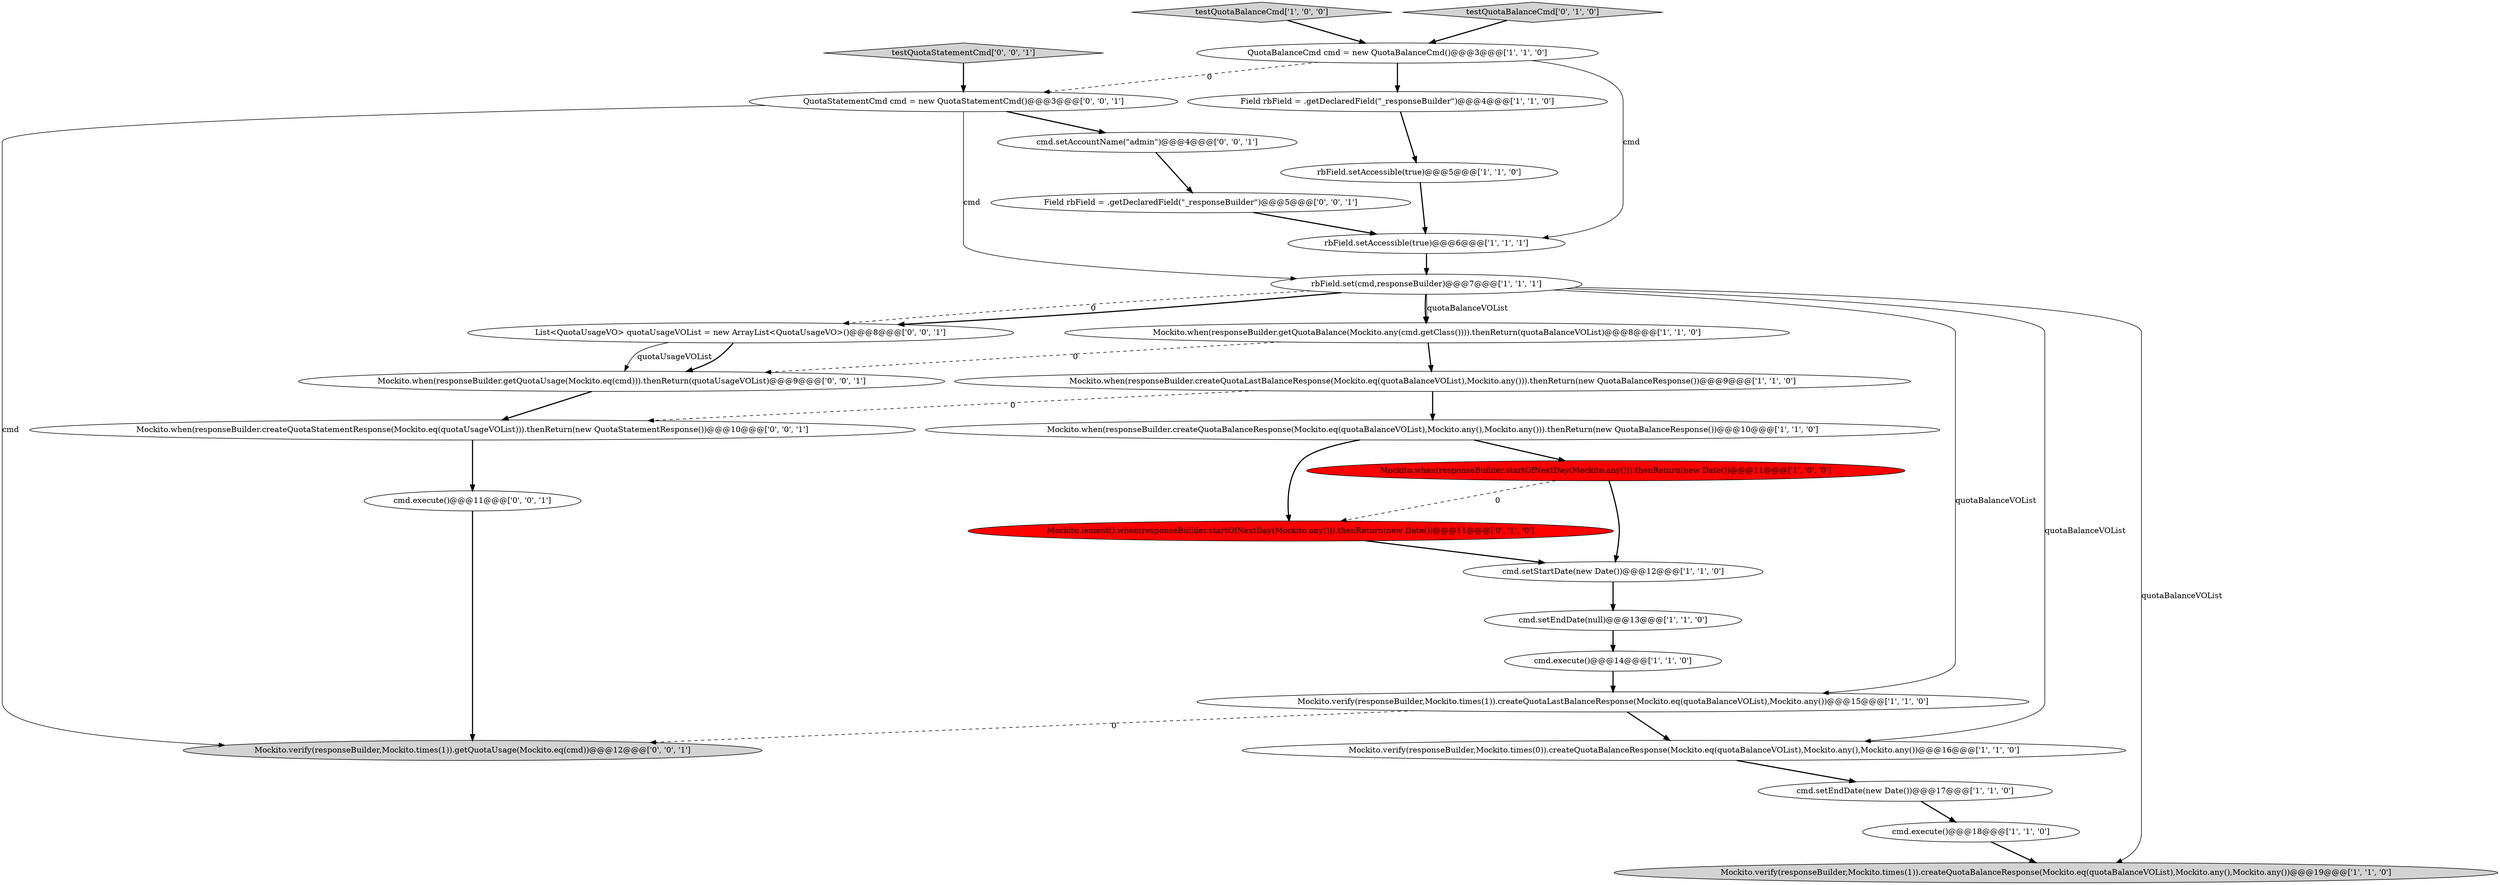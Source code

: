 digraph {
9 [style = filled, label = "Field rbField = .getDeclaredField(\"_responseBuilder\")@@@4@@@['1', '1', '0']", fillcolor = white, shape = ellipse image = "AAA0AAABBB1BBB"];
2 [style = filled, label = "Mockito.when(responseBuilder.createQuotaLastBalanceResponse(Mockito.eq(quotaBalanceVOList),Mockito.any())).thenReturn(new QuotaBalanceResponse())@@@9@@@['1', '1', '0']", fillcolor = white, shape = ellipse image = "AAA0AAABBB1BBB"];
19 [style = filled, label = "Mockito.lenient().when(responseBuilder.startOfNextDay(Mockito.any())).thenReturn(new Date())@@@11@@@['0', '1', '0']", fillcolor = red, shape = ellipse image = "AAA1AAABBB2BBB"];
1 [style = filled, label = "cmd.setEndDate(new Date())@@@17@@@['1', '1', '0']", fillcolor = white, shape = ellipse image = "AAA0AAABBB1BBB"];
23 [style = filled, label = "QuotaStatementCmd cmd = new QuotaStatementCmd()@@@3@@@['0', '0', '1']", fillcolor = white, shape = ellipse image = "AAA0AAABBB3BBB"];
24 [style = filled, label = "cmd.setAccountName(\"admin\")@@@4@@@['0', '0', '1']", fillcolor = white, shape = ellipse image = "AAA0AAABBB3BBB"];
5 [style = filled, label = "cmd.execute()@@@18@@@['1', '1', '0']", fillcolor = white, shape = ellipse image = "AAA0AAABBB1BBB"];
10 [style = filled, label = "cmd.setStartDate(new Date())@@@12@@@['1', '1', '0']", fillcolor = white, shape = ellipse image = "AAA0AAABBB1BBB"];
8 [style = filled, label = "rbField.setAccessible(true)@@@5@@@['1', '1', '0']", fillcolor = white, shape = ellipse image = "AAA0AAABBB1BBB"];
11 [style = filled, label = "testQuotaBalanceCmd['1', '0', '0']", fillcolor = lightgray, shape = diamond image = "AAA0AAABBB1BBB"];
22 [style = filled, label = "Field rbField = .getDeclaredField(\"_responseBuilder\")@@@5@@@['0', '0', '1']", fillcolor = white, shape = ellipse image = "AAA0AAABBB3BBB"];
12 [style = filled, label = "cmd.setEndDate(null)@@@13@@@['1', '1', '0']", fillcolor = white, shape = ellipse image = "AAA0AAABBB1BBB"];
0 [style = filled, label = "rbField.set(cmd,responseBuilder)@@@7@@@['1', '1', '1']", fillcolor = white, shape = ellipse image = "AAA0AAABBB1BBB"];
27 [style = filled, label = "Mockito.verify(responseBuilder,Mockito.times(1)).getQuotaUsage(Mockito.eq(cmd))@@@12@@@['0', '0', '1']", fillcolor = lightgray, shape = ellipse image = "AAA0AAABBB3BBB"];
17 [style = filled, label = "Mockito.verify(responseBuilder,Mockito.times(0)).createQuotaBalanceResponse(Mockito.eq(quotaBalanceVOList),Mockito.any(),Mockito.any())@@@16@@@['1', '1', '0']", fillcolor = white, shape = ellipse image = "AAA0AAABBB1BBB"];
6 [style = filled, label = "rbField.setAccessible(true)@@@6@@@['1', '1', '1']", fillcolor = white, shape = ellipse image = "AAA0AAABBB1BBB"];
7 [style = filled, label = "Mockito.when(responseBuilder.startOfNextDay(Mockito.any())).thenReturn(new Date())@@@11@@@['1', '0', '0']", fillcolor = red, shape = ellipse image = "AAA1AAABBB1BBB"];
21 [style = filled, label = "Mockito.when(responseBuilder.getQuotaUsage(Mockito.eq(cmd))).thenReturn(quotaUsageVOList)@@@9@@@['0', '0', '1']", fillcolor = white, shape = ellipse image = "AAA0AAABBB3BBB"];
25 [style = filled, label = "cmd.execute()@@@11@@@['0', '0', '1']", fillcolor = white, shape = ellipse image = "AAA0AAABBB3BBB"];
20 [style = filled, label = "List<QuotaUsageVO> quotaUsageVOList = new ArrayList<QuotaUsageVO>()@@@8@@@['0', '0', '1']", fillcolor = white, shape = ellipse image = "AAA0AAABBB3BBB"];
4 [style = filled, label = "cmd.execute()@@@14@@@['1', '1', '0']", fillcolor = white, shape = ellipse image = "AAA0AAABBB1BBB"];
26 [style = filled, label = "testQuotaStatementCmd['0', '0', '1']", fillcolor = lightgray, shape = diamond image = "AAA0AAABBB3BBB"];
14 [style = filled, label = "Mockito.verify(responseBuilder,Mockito.times(1)).createQuotaBalanceResponse(Mockito.eq(quotaBalanceVOList),Mockito.any(),Mockito.any())@@@19@@@['1', '1', '0']", fillcolor = lightgray, shape = ellipse image = "AAA0AAABBB1BBB"];
16 [style = filled, label = "Mockito.when(responseBuilder.getQuotaBalance(Mockito.any(cmd.getClass()))).thenReturn(quotaBalanceVOList)@@@8@@@['1', '1', '0']", fillcolor = white, shape = ellipse image = "AAA0AAABBB1BBB"];
15 [style = filled, label = "Mockito.verify(responseBuilder,Mockito.times(1)).createQuotaLastBalanceResponse(Mockito.eq(quotaBalanceVOList),Mockito.any())@@@15@@@['1', '1', '0']", fillcolor = white, shape = ellipse image = "AAA0AAABBB1BBB"];
13 [style = filled, label = "Mockito.when(responseBuilder.createQuotaBalanceResponse(Mockito.eq(quotaBalanceVOList),Mockito.any(),Mockito.any())).thenReturn(new QuotaBalanceResponse())@@@10@@@['1', '1', '0']", fillcolor = white, shape = ellipse image = "AAA0AAABBB1BBB"];
28 [style = filled, label = "Mockito.when(responseBuilder.createQuotaStatementResponse(Mockito.eq(quotaUsageVOList))).thenReturn(new QuotaStatementResponse())@@@10@@@['0', '0', '1']", fillcolor = white, shape = ellipse image = "AAA0AAABBB3BBB"];
3 [style = filled, label = "QuotaBalanceCmd cmd = new QuotaBalanceCmd()@@@3@@@['1', '1', '0']", fillcolor = white, shape = ellipse image = "AAA0AAABBB1BBB"];
18 [style = filled, label = "testQuotaBalanceCmd['0', '1', '0']", fillcolor = lightgray, shape = diamond image = "AAA0AAABBB2BBB"];
1->5 [style = bold, label=""];
0->16 [style = bold, label=""];
18->3 [style = bold, label=""];
0->16 [style = solid, label="quotaBalanceVOList"];
23->0 [style = solid, label="cmd"];
17->1 [style = bold, label=""];
7->10 [style = bold, label=""];
20->21 [style = solid, label="quotaUsageVOList"];
4->15 [style = bold, label=""];
19->10 [style = bold, label=""];
8->6 [style = bold, label=""];
6->0 [style = bold, label=""];
0->14 [style = solid, label="quotaBalanceVOList"];
5->14 [style = bold, label=""];
16->2 [style = bold, label=""];
9->8 [style = bold, label=""];
24->22 [style = bold, label=""];
0->20 [style = dashed, label="0"];
16->21 [style = dashed, label="0"];
3->6 [style = solid, label="cmd"];
21->28 [style = bold, label=""];
2->13 [style = bold, label=""];
20->21 [style = bold, label=""];
3->9 [style = bold, label=""];
25->27 [style = bold, label=""];
3->23 [style = dashed, label="0"];
15->17 [style = bold, label=""];
13->19 [style = bold, label=""];
23->24 [style = bold, label=""];
12->4 [style = bold, label=""];
11->3 [style = bold, label=""];
7->19 [style = dashed, label="0"];
10->12 [style = bold, label=""];
13->7 [style = bold, label=""];
26->23 [style = bold, label=""];
23->27 [style = solid, label="cmd"];
2->28 [style = dashed, label="0"];
28->25 [style = bold, label=""];
0->20 [style = bold, label=""];
15->27 [style = dashed, label="0"];
0->17 [style = solid, label="quotaBalanceVOList"];
0->15 [style = solid, label="quotaBalanceVOList"];
22->6 [style = bold, label=""];
}
